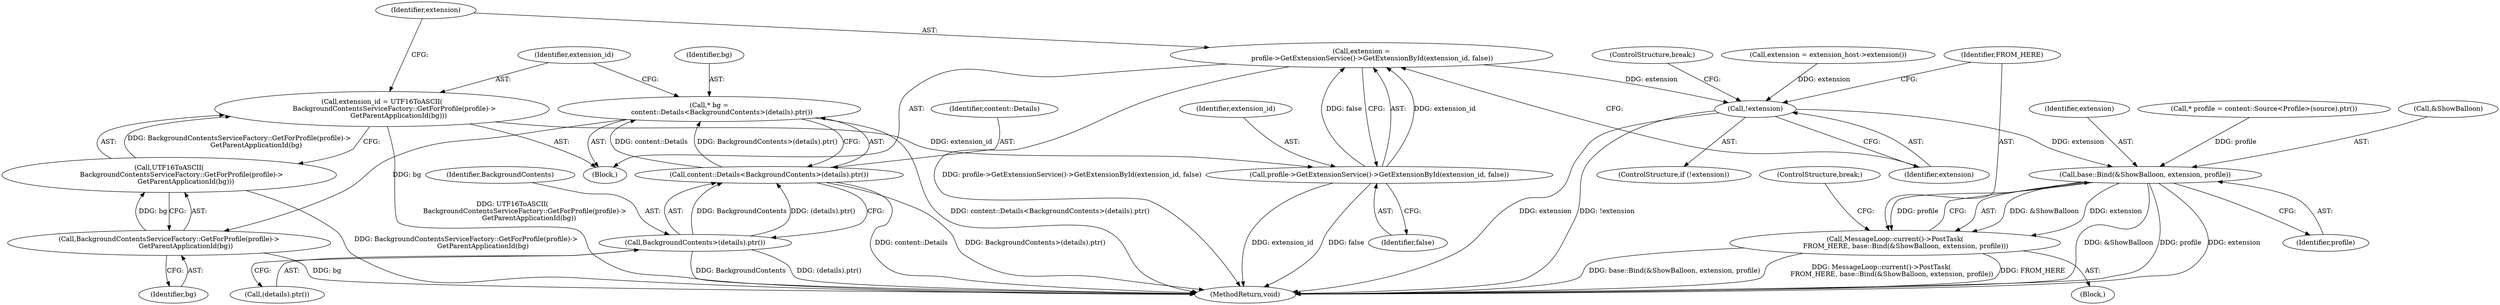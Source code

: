 digraph "0_Chrome_a03d4448faf2c40f4ef444a88cb9aace5b98e8c4_2@pointer" {
"1000273" [label="(Call,extension =\n          profile->GetExtensionService()->GetExtensionById(extension_id, false))"];
"1000275" [label="(Call,profile->GetExtensionService()->GetExtensionById(extension_id, false))"];
"1000268" [label="(Call,extension_id = UTF16ToASCII(\n            BackgroundContentsServiceFactory::GetForProfile(profile)->\n                GetParentApplicationId(bg)))"];
"1000270" [label="(Call,UTF16ToASCII(\n            BackgroundContentsServiceFactory::GetForProfile(profile)->\n                GetParentApplicationId(bg)))"];
"1000271" [label="(Call,BackgroundContentsServiceFactory::GetForProfile(profile)->\n                GetParentApplicationId(bg))"];
"1000260" [label="(Call,* bg =\n            content::Details<BackgroundContents>(details).ptr())"];
"1000262" [label="(Call,content::Details<BackgroundContents>(details).ptr())"];
"1000264" [label="(Call,BackgroundContents>(details).ptr())"];
"1000292" [label="(Call,!extension)"];
"1000297" [label="(Call,base::Bind(&ShowBalloon, extension, profile))"];
"1000295" [label="(Call,MessageLoop::current()->PostTask(\n          FROM_HERE, base::Bind(&ShowBalloon, extension, profile)))"];
"1000258" [label="(Block,)"];
"1000294" [label="(ControlStructure,break;)"];
"1000288" [label="(Call,extension = extension_host->extension())"];
"1000241" [label="(Block,)"];
"1000275" [label="(Call,profile->GetExtensionService()->GetExtensionById(extension_id, false))"];
"1000359" [label="(MethodReturn,void)"];
"1000265" [label="(Identifier,BackgroundContents)"];
"1000291" [label="(ControlStructure,if (!extension))"];
"1000277" [label="(Identifier,false)"];
"1000295" [label="(Call,MessageLoop::current()->PostTask(\n          FROM_HERE, base::Bind(&ShowBalloon, extension, profile)))"];
"1000264" [label="(Call,BackgroundContents>(details).ptr())"];
"1000296" [label="(Identifier,FROM_HERE)"];
"1000292" [label="(Call,!extension)"];
"1000261" [label="(Identifier,bg)"];
"1000269" [label="(Identifier,extension_id)"];
"1000266" [label="(Call,(details).ptr())"];
"1000272" [label="(Identifier,bg)"];
"1000302" [label="(ControlStructure,break;)"];
"1000301" [label="(Identifier,profile)"];
"1000273" [label="(Call,extension =\n          profile->GetExtensionService()->GetExtensionById(extension_id, false))"];
"1000260" [label="(Call,* bg =\n            content::Details<BackgroundContents>(details).ptr())"];
"1000298" [label="(Call,&ShowBalloon)"];
"1000271" [label="(Call,BackgroundContentsServiceFactory::GetForProfile(profile)->\n                GetParentApplicationId(bg))"];
"1000297" [label="(Call,base::Bind(&ShowBalloon, extension, profile))"];
"1000300" [label="(Identifier,extension)"];
"1000293" [label="(Identifier,extension)"];
"1000243" [label="(Call,* profile = content::Source<Profile>(source).ptr())"];
"1000268" [label="(Call,extension_id = UTF16ToASCII(\n            BackgroundContentsServiceFactory::GetForProfile(profile)->\n                GetParentApplicationId(bg)))"];
"1000262" [label="(Call,content::Details<BackgroundContents>(details).ptr())"];
"1000270" [label="(Call,UTF16ToASCII(\n            BackgroundContentsServiceFactory::GetForProfile(profile)->\n                GetParentApplicationId(bg)))"];
"1000276" [label="(Identifier,extension_id)"];
"1000274" [label="(Identifier,extension)"];
"1000263" [label="(Identifier,content::Details)"];
"1000273" -> "1000258"  [label="AST: "];
"1000273" -> "1000275"  [label="CFG: "];
"1000274" -> "1000273"  [label="AST: "];
"1000275" -> "1000273"  [label="AST: "];
"1000293" -> "1000273"  [label="CFG: "];
"1000273" -> "1000359"  [label="DDG: profile->GetExtensionService()->GetExtensionById(extension_id, false)"];
"1000275" -> "1000273"  [label="DDG: extension_id"];
"1000275" -> "1000273"  [label="DDG: false"];
"1000273" -> "1000292"  [label="DDG: extension"];
"1000275" -> "1000277"  [label="CFG: "];
"1000276" -> "1000275"  [label="AST: "];
"1000277" -> "1000275"  [label="AST: "];
"1000275" -> "1000359"  [label="DDG: extension_id"];
"1000275" -> "1000359"  [label="DDG: false"];
"1000268" -> "1000275"  [label="DDG: extension_id"];
"1000268" -> "1000258"  [label="AST: "];
"1000268" -> "1000270"  [label="CFG: "];
"1000269" -> "1000268"  [label="AST: "];
"1000270" -> "1000268"  [label="AST: "];
"1000274" -> "1000268"  [label="CFG: "];
"1000268" -> "1000359"  [label="DDG: UTF16ToASCII(\n            BackgroundContentsServiceFactory::GetForProfile(profile)->\n                GetParentApplicationId(bg))"];
"1000270" -> "1000268"  [label="DDG: BackgroundContentsServiceFactory::GetForProfile(profile)->\n                GetParentApplicationId(bg)"];
"1000270" -> "1000271"  [label="CFG: "];
"1000271" -> "1000270"  [label="AST: "];
"1000270" -> "1000359"  [label="DDG: BackgroundContentsServiceFactory::GetForProfile(profile)->\n                GetParentApplicationId(bg)"];
"1000271" -> "1000270"  [label="DDG: bg"];
"1000271" -> "1000272"  [label="CFG: "];
"1000272" -> "1000271"  [label="AST: "];
"1000271" -> "1000359"  [label="DDG: bg"];
"1000260" -> "1000271"  [label="DDG: bg"];
"1000260" -> "1000258"  [label="AST: "];
"1000260" -> "1000262"  [label="CFG: "];
"1000261" -> "1000260"  [label="AST: "];
"1000262" -> "1000260"  [label="AST: "];
"1000269" -> "1000260"  [label="CFG: "];
"1000260" -> "1000359"  [label="DDG: content::Details<BackgroundContents>(details).ptr()"];
"1000262" -> "1000260"  [label="DDG: content::Details"];
"1000262" -> "1000260"  [label="DDG: BackgroundContents>(details).ptr()"];
"1000262" -> "1000264"  [label="CFG: "];
"1000263" -> "1000262"  [label="AST: "];
"1000264" -> "1000262"  [label="AST: "];
"1000262" -> "1000359"  [label="DDG: content::Details"];
"1000262" -> "1000359"  [label="DDG: BackgroundContents>(details).ptr()"];
"1000264" -> "1000262"  [label="DDG: BackgroundContents"];
"1000264" -> "1000262"  [label="DDG: (details).ptr()"];
"1000264" -> "1000266"  [label="CFG: "];
"1000265" -> "1000264"  [label="AST: "];
"1000266" -> "1000264"  [label="AST: "];
"1000264" -> "1000359"  [label="DDG: BackgroundContents"];
"1000264" -> "1000359"  [label="DDG: (details).ptr()"];
"1000292" -> "1000291"  [label="AST: "];
"1000292" -> "1000293"  [label="CFG: "];
"1000293" -> "1000292"  [label="AST: "];
"1000294" -> "1000292"  [label="CFG: "];
"1000296" -> "1000292"  [label="CFG: "];
"1000292" -> "1000359"  [label="DDG: !extension"];
"1000292" -> "1000359"  [label="DDG: extension"];
"1000288" -> "1000292"  [label="DDG: extension"];
"1000292" -> "1000297"  [label="DDG: extension"];
"1000297" -> "1000295"  [label="AST: "];
"1000297" -> "1000301"  [label="CFG: "];
"1000298" -> "1000297"  [label="AST: "];
"1000300" -> "1000297"  [label="AST: "];
"1000301" -> "1000297"  [label="AST: "];
"1000295" -> "1000297"  [label="CFG: "];
"1000297" -> "1000359"  [label="DDG: &ShowBalloon"];
"1000297" -> "1000359"  [label="DDG: profile"];
"1000297" -> "1000359"  [label="DDG: extension"];
"1000297" -> "1000295"  [label="DDG: &ShowBalloon"];
"1000297" -> "1000295"  [label="DDG: extension"];
"1000297" -> "1000295"  [label="DDG: profile"];
"1000243" -> "1000297"  [label="DDG: profile"];
"1000295" -> "1000241"  [label="AST: "];
"1000296" -> "1000295"  [label="AST: "];
"1000302" -> "1000295"  [label="CFG: "];
"1000295" -> "1000359"  [label="DDG: FROM_HERE"];
"1000295" -> "1000359"  [label="DDG: base::Bind(&ShowBalloon, extension, profile)"];
"1000295" -> "1000359"  [label="DDG: MessageLoop::current()->PostTask(\n          FROM_HERE, base::Bind(&ShowBalloon, extension, profile))"];
}
